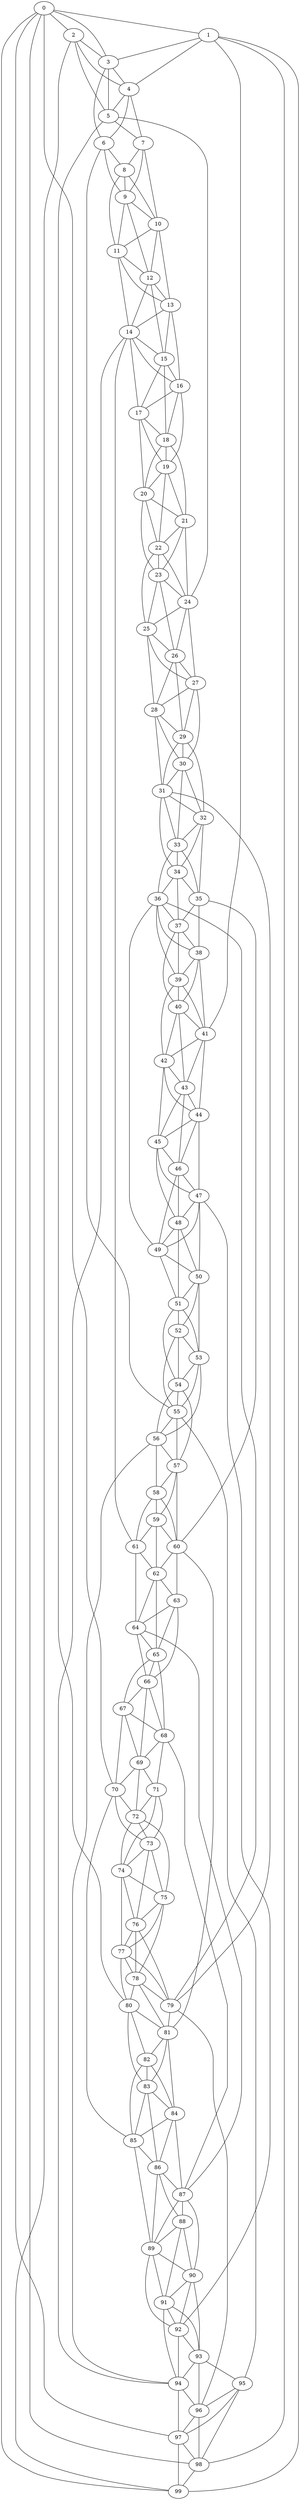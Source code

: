 strict graph "watts_strogatz_graph(100,6,0.1)" {
0;
1;
2;
3;
4;
5;
6;
7;
8;
9;
10;
11;
12;
13;
14;
15;
16;
17;
18;
19;
20;
21;
22;
23;
24;
25;
26;
27;
28;
29;
30;
31;
32;
33;
34;
35;
36;
37;
38;
39;
40;
41;
42;
43;
44;
45;
46;
47;
48;
49;
50;
51;
52;
53;
54;
55;
56;
57;
58;
59;
60;
61;
62;
63;
64;
65;
66;
67;
68;
69;
70;
71;
72;
73;
74;
75;
76;
77;
78;
79;
80;
81;
82;
83;
84;
85;
86;
87;
88;
89;
90;
91;
92;
93;
94;
95;
96;
97;
98;
99;
0 -- 1  [is_available=True, prob="0.0427706013071"];
0 -- 2  [is_available=True, prob="0.490774250021"];
0 -- 3  [is_available=True, prob="0.232856250261"];
0 -- 70  [is_available=True, prob="1.0"];
0 -- 97  [is_available=True, prob="0.380567525437"];
0 -- 98  [is_available=True, prob="0.165218804356"];
0 -- 99  [is_available=True, prob="0.422674777542"];
1 -- 99  [is_available=True, prob="1.0"];
1 -- 4  [is_available=True, prob="0.676003970757"];
1 -- 41  [is_available=True, prob="0.834506139856"];
1 -- 98  [is_available=True, prob="0.0806030008758"];
1 -- 3  [is_available=True, prob="0.288642933755"];
2 -- 3  [is_available=True, prob="1.0"];
2 -- 4  [is_available=True, prob="0.278332009073"];
2 -- 5  [is_available=True, prob="0.636043864823"];
2 -- 99  [is_available=True, prob="1.0"];
3 -- 4  [is_available=True, prob="0.13654095888"];
3 -- 5  [is_available=True, prob="1.0"];
3 -- 6  [is_available=True, prob="0.189240400675"];
4 -- 5  [is_available=True, prob="0.603686214427"];
4 -- 6  [is_available=True, prob="0.964399752004"];
4 -- 7  [is_available=True, prob="1.0"];
5 -- 7  [is_available=True, prob="0.546726092714"];
5 -- 80  [is_available=True, prob="0.315474706994"];
5 -- 24  [is_available=True, prob="0.722177171947"];
6 -- 8  [is_available=True, prob="0.336385784106"];
6 -- 9  [is_available=True, prob="0.552194943182"];
6 -- 55  [is_available=True, prob="0.827968039177"];
7 -- 8  [is_available=True, prob="0.139015500853"];
7 -- 9  [is_available=True, prob="0.306594518509"];
7 -- 10  [is_available=True, prob="1.0"];
8 -- 9  [is_available=True, prob="1.0"];
8 -- 10  [is_available=True, prob="0.979933487194"];
8 -- 11  [is_available=True, prob="0.582342058843"];
9 -- 10  [is_available=True, prob="0.419352379405"];
9 -- 11  [is_available=True, prob="0.079668420373"];
9 -- 12  [is_available=True, prob="0.946676584146"];
10 -- 11  [is_available=True, prob="0.876202499559"];
10 -- 12  [is_available=True, prob="0.368911357225"];
10 -- 13  [is_available=True, prob="0.284358623283"];
11 -- 12  [is_available=True, prob="0.326850400551"];
11 -- 13  [is_available=True, prob="0.303910955647"];
11 -- 14  [is_available=True, prob="0.402028308294"];
12 -- 13  [is_available=True, prob="0.480394520028"];
12 -- 14  [is_available=True, prob="0.878267740923"];
12 -- 15  [is_available=True, prob="0.154421219881"];
13 -- 14  [is_available=True, prob="1.0"];
13 -- 15  [is_available=True, prob="0.828664783806"];
13 -- 16  [is_available=True, prob="0.730843616"];
14 -- 15  [is_available=True, prob="0.0408454597319"];
14 -- 16  [is_available=True, prob="0.713178870886"];
14 -- 17  [is_available=True, prob="0.686672692754"];
14 -- 61  [is_available=True, prob="0.0222691372835"];
14 -- 94  [is_available=True, prob="0.571953798315"];
15 -- 16  [is_available=True, prob="0.848075707532"];
15 -- 17  [is_available=True, prob="1.0"];
15 -- 18  [is_available=True, prob="0.449767304621"];
16 -- 17  [is_available=True, prob="0.701580033407"];
16 -- 18  [is_available=True, prob="1.0"];
16 -- 19  [is_available=True, prob="0.359663940258"];
17 -- 18  [is_available=True, prob="0.598821918634"];
17 -- 19  [is_available=True, prob="0.998403388584"];
17 -- 20  [is_available=True, prob="0.387112476458"];
18 -- 19  [is_available=True, prob="1.0"];
18 -- 20  [is_available=True, prob="0.100324143847"];
18 -- 21  [is_available=True, prob="0.890252010573"];
19 -- 20  [is_available=True, prob="1.0"];
19 -- 21  [is_available=True, prob="0.544463523419"];
19 -- 22  [is_available=True, prob="0.217276442415"];
20 -- 21  [is_available=True, prob="1.0"];
20 -- 22  [is_available=True, prob="0.7336944461"];
20 -- 23  [is_available=True, prob="1.0"];
21 -- 22  [is_available=True, prob="0.715728435228"];
21 -- 23  [is_available=True, prob="0.703915458087"];
21 -- 24  [is_available=True, prob="0.187089788535"];
22 -- 23  [is_available=True, prob="1.0"];
22 -- 24  [is_available=True, prob="0.0966761215167"];
22 -- 25  [is_available=True, prob="0.617158931223"];
23 -- 24  [is_available=True, prob="0.482427970787"];
23 -- 25  [is_available=True, prob="0.676257954032"];
23 -- 26  [is_available=True, prob="0.829828633943"];
24 -- 25  [is_available=True, prob="0.201950812869"];
24 -- 26  [is_available=True, prob="0.0272097675962"];
24 -- 27  [is_available=True, prob="0.152685257042"];
25 -- 26  [is_available=True, prob="1.0"];
25 -- 27  [is_available=True, prob="0.221212513119"];
25 -- 28  [is_available=True, prob="0.435735609608"];
26 -- 27  [is_available=True, prob="1.0"];
26 -- 28  [is_available=True, prob="0.841013165216"];
26 -- 29  [is_available=True, prob="0.74207533764"];
27 -- 28  [is_available=True, prob="0.689068369733"];
27 -- 29  [is_available=True, prob="0.857806114802"];
27 -- 30  [is_available=True, prob="1.0"];
28 -- 29  [is_available=True, prob="0.0167766450607"];
28 -- 30  [is_available=True, prob="0.538714495048"];
28 -- 31  [is_available=True, prob="1.0"];
29 -- 32  [is_available=True, prob="0.339196990047"];
29 -- 30  [is_available=True, prob="1.0"];
29 -- 31  [is_available=True, prob="0.839898090296"];
30 -- 32  [is_available=True, prob="1.0"];
30 -- 33  [is_available=True, prob="0.0762400748245"];
30 -- 31  [is_available=True, prob="0.591180192951"];
31 -- 32  [is_available=True, prob="0.74528845177"];
31 -- 33  [is_available=True, prob="0.274361124675"];
31 -- 34  [is_available=True, prob="1.0"];
31 -- 79  [is_available=True, prob="0.853022676943"];
32 -- 33  [is_available=True, prob="0.702312251372"];
32 -- 34  [is_available=True, prob="1.0"];
32 -- 35  [is_available=True, prob="0.456421792688"];
33 -- 34  [is_available=True, prob="1.0"];
33 -- 35  [is_available=True, prob="0.399350945028"];
33 -- 36  [is_available=True, prob="0.474469879229"];
34 -- 35  [is_available=True, prob="0.978523309671"];
34 -- 36  [is_available=True, prob="0.670978132427"];
34 -- 37  [is_available=True, prob="0.70336479671"];
35 -- 37  [is_available=True, prob="1.0"];
35 -- 38  [is_available=True, prob="0.274361573498"];
35 -- 60  [is_available=True, prob="1.0"];
36 -- 37  [is_available=True, prob="1.0"];
36 -- 38  [is_available=True, prob="0.585642259206"];
36 -- 39  [is_available=True, prob="1.0"];
36 -- 79  [is_available=True, prob="0.869837217158"];
36 -- 49  [is_available=True, prob="0.0558470544999"];
37 -- 38  [is_available=True, prob="0.875162641981"];
37 -- 39  [is_available=True, prob="0.635792939551"];
37 -- 40  [is_available=True, prob="1.0"];
38 -- 39  [is_available=True, prob="1.0"];
38 -- 40  [is_available=True, prob="0.809723485759"];
38 -- 41  [is_available=True, prob="0.292284905795"];
39 -- 40  [is_available=True, prob="0.35216833967"];
39 -- 41  [is_available=True, prob="0.607942951821"];
39 -- 42  [is_available=True, prob="0.593223450606"];
40 -- 41  [is_available=True, prob="0.933876030109"];
40 -- 42  [is_available=True, prob="0.342394555521"];
40 -- 43  [is_available=True, prob="0.981879936304"];
41 -- 42  [is_available=True, prob="0.21284061246"];
41 -- 43  [is_available=True, prob="0.849028431746"];
41 -- 44  [is_available=True, prob="0.800594881198"];
42 -- 43  [is_available=True, prob="0.233435733262"];
42 -- 44  [is_available=True, prob="0.412713090356"];
42 -- 45  [is_available=True, prob="1.0"];
43 -- 44  [is_available=True, prob="0.675556521465"];
43 -- 45  [is_available=True, prob="0.756524519336"];
43 -- 46  [is_available=True, prob="0.728773938586"];
44 -- 45  [is_available=True, prob="0.660468108789"];
44 -- 46  [is_available=True, prob="0.931318310908"];
44 -- 47  [is_available=True, prob="0.0909115577345"];
45 -- 46  [is_available=True, prob="1.0"];
45 -- 47  [is_available=True, prob="0.635149390881"];
45 -- 48  [is_available=True, prob="1.0"];
46 -- 47  [is_available=True, prob="0.787542010434"];
46 -- 48  [is_available=True, prob="1.0"];
46 -- 49  [is_available=True, prob="0.469053259999"];
47 -- 48  [is_available=True, prob="0.817412904256"];
47 -- 49  [is_available=True, prob="1.0"];
47 -- 50  [is_available=True, prob="0.354268791693"];
47 -- 92  [is_available=True, prob="0.0614835765077"];
48 -- 49  [is_available=True, prob="1.0"];
48 -- 50  [is_available=True, prob="0.80932872649"];
48 -- 51  [is_available=True, prob="0.713345587514"];
49 -- 50  [is_available=True, prob="0.639944412359"];
49 -- 51  [is_available=True, prob="0.897737265754"];
50 -- 51  [is_available=True, prob="1.0"];
50 -- 52  [is_available=True, prob="0.170127112391"];
50 -- 53  [is_available=True, prob="1.0"];
51 -- 52  [is_available=True, prob="0.258828610288"];
51 -- 53  [is_available=True, prob="1.0"];
51 -- 54  [is_available=True, prob="0.249227565656"];
52 -- 53  [is_available=True, prob="0.808925870991"];
52 -- 54  [is_available=True, prob="0.480429527005"];
52 -- 55  [is_available=True, prob="1.0"];
53 -- 54  [is_available=True, prob="0.842353900052"];
53 -- 55  [is_available=True, prob="0.625175607951"];
53 -- 56  [is_available=True, prob="0.244730566137"];
54 -- 55  [is_available=True, prob="1.0"];
54 -- 56  [is_available=True, prob="0.762814710881"];
54 -- 57  [is_available=True, prob="0.77149390075"];
55 -- 56  [is_available=True, prob="1.0"];
55 -- 57  [is_available=True, prob="0.88783584377"];
55 -- 95  [is_available=True, prob="0.944498479862"];
56 -- 57  [is_available=True, prob="0.597466248113"];
56 -- 58  [is_available=True, prob="1.0"];
56 -- 94  [is_available=True, prob="1.0"];
57 -- 58  [is_available=True, prob="0.636275890705"];
57 -- 59  [is_available=True, prob="0.473966407006"];
57 -- 60  [is_available=True, prob="0.177985403216"];
58 -- 59  [is_available=True, prob="0.984244455242"];
58 -- 60  [is_available=True, prob="1.0"];
58 -- 61  [is_available=True, prob="0.0445036389818"];
59 -- 60  [is_available=True, prob="0.683125243071"];
59 -- 61  [is_available=True, prob="0.478538385223"];
59 -- 62  [is_available=True, prob="0.395234698446"];
60 -- 81  [is_available=True, prob="0.815676239663"];
60 -- 62  [is_available=True, prob="0.390204338706"];
60 -- 63  [is_available=True, prob="0.671731198583"];
61 -- 64  [is_available=True, prob="0.639877639877"];
61 -- 62  [is_available=True, prob="0.745672408059"];
62 -- 64  [is_available=True, prob="0.727749929543"];
62 -- 65  [is_available=True, prob="0.434055187367"];
62 -- 63  [is_available=True, prob="0.256323584165"];
63 -- 64  [is_available=True, prob="0.574020528107"];
63 -- 65  [is_available=True, prob="0.235462720558"];
63 -- 66  [is_available=True, prob="0.386272179879"];
64 -- 65  [is_available=True, prob="0.852866933635"];
64 -- 66  [is_available=True, prob="0.334617404601"];
64 -- 87  [is_available=True, prob="0.534224751051"];
65 -- 66  [is_available=True, prob="1.0"];
65 -- 67  [is_available=True, prob="0.410507333227"];
65 -- 68  [is_available=True, prob="1.0"];
66 -- 67  [is_available=True, prob="1.0"];
66 -- 68  [is_available=True, prob="0.152908536164"];
66 -- 69  [is_available=True, prob="1.0"];
67 -- 68  [is_available=True, prob="1.0"];
67 -- 69  [is_available=True, prob="0.446509356008"];
67 -- 70  [is_available=True, prob="1.0"];
68 -- 69  [is_available=True, prob="0.149587913407"];
68 -- 71  [is_available=True, prob="0.450085524153"];
68 -- 87  [is_available=True, prob="0.735356938655"];
69 -- 70  [is_available=True, prob="0.798875792091"];
69 -- 71  [is_available=True, prob="0.568063750972"];
69 -- 72  [is_available=True, prob="0.220842367905"];
70 -- 72  [is_available=True, prob="0.647155732889"];
70 -- 73  [is_available=True, prob="0.0984544443548"];
70 -- 85  [is_available=True, prob="1.0"];
71 -- 72  [is_available=True, prob="0.764508309981"];
71 -- 73  [is_available=True, prob="0.492372648182"];
71 -- 74  [is_available=True, prob="0.177681742224"];
72 -- 73  [is_available=True, prob="1.0"];
72 -- 74  [is_available=True, prob="1.0"];
72 -- 75  [is_available=True, prob="0.535875258446"];
73 -- 74  [is_available=True, prob="1.0"];
73 -- 75  [is_available=True, prob="1.0"];
73 -- 76  [is_available=True, prob="0.0664143431202"];
74 -- 75  [is_available=True, prob="1.0"];
74 -- 76  [is_available=True, prob="0.848125708252"];
74 -- 77  [is_available=True, prob="0.294317030861"];
75 -- 76  [is_available=True, prob="1.0"];
75 -- 77  [is_available=True, prob="0.00623500752176"];
75 -- 78  [is_available=True, prob="0.933695794544"];
76 -- 77  [is_available=True, prob="0.545306364595"];
76 -- 78  [is_available=True, prob="0.409530736152"];
76 -- 79  [is_available=True, prob="0.180518684278"];
77 -- 78  [is_available=True, prob="0.259501477923"];
77 -- 79  [is_available=True, prob="0.822169797824"];
77 -- 80  [is_available=True, prob="0.0513143597254"];
78 -- 79  [is_available=True, prob="0.940428547304"];
78 -- 80  [is_available=True, prob="0.218065270787"];
78 -- 81  [is_available=True, prob="1.0"];
79 -- 96  [is_available=True, prob="1.0"];
79 -- 81  [is_available=True, prob="0.956911513158"];
80 -- 81  [is_available=True, prob="1.0"];
80 -- 82  [is_available=True, prob="0.671067410191"];
80 -- 83  [is_available=True, prob="0.834060052897"];
81 -- 82  [is_available=True, prob="0.830171718137"];
81 -- 83  [is_available=True, prob="0.133814704702"];
81 -- 84  [is_available=True, prob="0.578421579203"];
82 -- 83  [is_available=True, prob="0.631547058368"];
82 -- 84  [is_available=True, prob="0.51263537255"];
82 -- 85  [is_available=True, prob="0.143961523953"];
83 -- 84  [is_available=True, prob="1.0"];
83 -- 85  [is_available=True, prob="0.115505751608"];
83 -- 86  [is_available=True, prob="0.609317747954"];
84 -- 85  [is_available=True, prob="0.648393590489"];
84 -- 86  [is_available=True, prob="1.0"];
84 -- 87  [is_available=True, prob="0.56393712262"];
85 -- 86  [is_available=True, prob="0.504767665504"];
85 -- 89  [is_available=True, prob="0.66809538202"];
86 -- 87  [is_available=True, prob="0.699730061961"];
86 -- 88  [is_available=True, prob="0.0677851741792"];
86 -- 89  [is_available=True, prob="1.0"];
87 -- 88  [is_available=True, prob="0.988448404863"];
87 -- 89  [is_available=True, prob="1.0"];
87 -- 90  [is_available=True, prob="0.874589438602"];
88 -- 89  [is_available=True, prob="0.119313456691"];
88 -- 90  [is_available=True, prob="0.881995937549"];
88 -- 91  [is_available=True, prob="0.874205957543"];
89 -- 90  [is_available=True, prob="1.0"];
89 -- 91  [is_available=True, prob="0.506638369931"];
89 -- 92  [is_available=True, prob="0.553657126598"];
90 -- 91  [is_available=True, prob="0.31773311742"];
90 -- 92  [is_available=True, prob="0.117067074893"];
90 -- 93  [is_available=True, prob="0.532046924748"];
91 -- 92  [is_available=True, prob="0.256060810085"];
91 -- 93  [is_available=True, prob="0.247241236164"];
91 -- 94  [is_available=True, prob="1.0"];
92 -- 93  [is_available=True, prob="0.524771929284"];
92 -- 94  [is_available=True, prob="0.166745739487"];
93 -- 96  [is_available=True, prob="1.0"];
93 -- 94  [is_available=True, prob="0.818948035715"];
93 -- 95  [is_available=True, prob="1.0"];
94 -- 96  [is_available=True, prob="1.0"];
94 -- 97  [is_available=True, prob="0.353255924214"];
95 -- 96  [is_available=True, prob="0.173047266022"];
95 -- 97  [is_available=True, prob="0.371252462437"];
95 -- 98  [is_available=True, prob="0.110115276105"];
96 -- 97  [is_available=True, prob="1.0"];
96 -- 98  [is_available=True, prob="0.775774392677"];
97 -- 98  [is_available=True, prob="0.0166491080889"];
97 -- 99  [is_available=True, prob="0.38479933497"];
98 -- 99  [is_available=True, prob="0.358042653005"];
}
